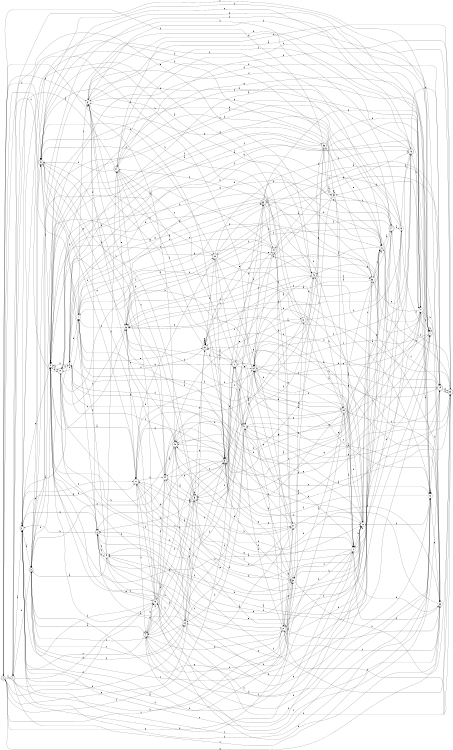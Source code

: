 digraph n40_3 {
__start0 [label="" shape="none"];

rankdir=LR;
size="8,5";

s0 [style="rounded,filled", color="black", fillcolor="white" shape="doublecircle", label="0"];
s1 [style="rounded,filled", color="black", fillcolor="white" shape="doublecircle", label="1"];
s2 [style="rounded,filled", color="black", fillcolor="white" shape="doublecircle", label="2"];
s3 [style="rounded,filled", color="black", fillcolor="white" shape="doublecircle", label="3"];
s4 [style="rounded,filled", color="black", fillcolor="white" shape="doublecircle", label="4"];
s5 [style="rounded,filled", color="black", fillcolor="white" shape="doublecircle", label="5"];
s6 [style="rounded,filled", color="black", fillcolor="white" shape="doublecircle", label="6"];
s7 [style="rounded,filled", color="black", fillcolor="white" shape="doublecircle", label="7"];
s8 [style="filled", color="black", fillcolor="white" shape="circle", label="8"];
s9 [style="rounded,filled", color="black", fillcolor="white" shape="doublecircle", label="9"];
s10 [style="rounded,filled", color="black", fillcolor="white" shape="doublecircle", label="10"];
s11 [style="rounded,filled", color="black", fillcolor="white" shape="doublecircle", label="11"];
s12 [style="filled", color="black", fillcolor="white" shape="circle", label="12"];
s13 [style="filled", color="black", fillcolor="white" shape="circle", label="13"];
s14 [style="rounded,filled", color="black", fillcolor="white" shape="doublecircle", label="14"];
s15 [style="filled", color="black", fillcolor="white" shape="circle", label="15"];
s16 [style="rounded,filled", color="black", fillcolor="white" shape="doublecircle", label="16"];
s17 [style="filled", color="black", fillcolor="white" shape="circle", label="17"];
s18 [style="filled", color="black", fillcolor="white" shape="circle", label="18"];
s19 [style="rounded,filled", color="black", fillcolor="white" shape="doublecircle", label="19"];
s20 [style="rounded,filled", color="black", fillcolor="white" shape="doublecircle", label="20"];
s21 [style="filled", color="black", fillcolor="white" shape="circle", label="21"];
s22 [style="rounded,filled", color="black", fillcolor="white" shape="doublecircle", label="22"];
s23 [style="rounded,filled", color="black", fillcolor="white" shape="doublecircle", label="23"];
s24 [style="rounded,filled", color="black", fillcolor="white" shape="doublecircle", label="24"];
s25 [style="rounded,filled", color="black", fillcolor="white" shape="doublecircle", label="25"];
s26 [style="filled", color="black", fillcolor="white" shape="circle", label="26"];
s27 [style="rounded,filled", color="black", fillcolor="white" shape="doublecircle", label="27"];
s28 [style="filled", color="black", fillcolor="white" shape="circle", label="28"];
s29 [style="rounded,filled", color="black", fillcolor="white" shape="doublecircle", label="29"];
s30 [style="filled", color="black", fillcolor="white" shape="circle", label="30"];
s31 [style="rounded,filled", color="black", fillcolor="white" shape="doublecircle", label="31"];
s32 [style="filled", color="black", fillcolor="white" shape="circle", label="32"];
s33 [style="filled", color="black", fillcolor="white" shape="circle", label="33"];
s34 [style="filled", color="black", fillcolor="white" shape="circle", label="34"];
s35 [style="rounded,filled", color="black", fillcolor="white" shape="doublecircle", label="35"];
s36 [style="filled", color="black", fillcolor="white" shape="circle", label="36"];
s37 [style="filled", color="black", fillcolor="white" shape="circle", label="37"];
s38 [style="rounded,filled", color="black", fillcolor="white" shape="doublecircle", label="38"];
s39 [style="filled", color="black", fillcolor="white" shape="circle", label="39"];
s40 [style="rounded,filled", color="black", fillcolor="white" shape="doublecircle", label="40"];
s41 [style="filled", color="black", fillcolor="white" shape="circle", label="41"];
s42 [style="rounded,filled", color="black", fillcolor="white" shape="doublecircle", label="42"];
s43 [style="rounded,filled", color="black", fillcolor="white" shape="doublecircle", label="43"];
s44 [style="filled", color="black", fillcolor="white" shape="circle", label="44"];
s45 [style="rounded,filled", color="black", fillcolor="white" shape="doublecircle", label="45"];
s46 [style="rounded,filled", color="black", fillcolor="white" shape="doublecircle", label="46"];
s47 [style="filled", color="black", fillcolor="white" shape="circle", label="47"];
s48 [style="rounded,filled", color="black", fillcolor="white" shape="doublecircle", label="48"];
s49 [style="filled", color="black", fillcolor="white" shape="circle", label="49"];
s0 -> s1 [label="a"];
s0 -> s28 [label="b"];
s0 -> s10 [label="c"];
s0 -> s45 [label="d"];
s0 -> s23 [label="e"];
s0 -> s22 [label="f"];
s0 -> s33 [label="g"];
s0 -> s37 [label="h"];
s1 -> s2 [label="a"];
s1 -> s27 [label="b"];
s1 -> s18 [label="c"];
s1 -> s48 [label="d"];
s1 -> s46 [label="e"];
s1 -> s7 [label="f"];
s1 -> s48 [label="g"];
s1 -> s32 [label="h"];
s2 -> s3 [label="a"];
s2 -> s2 [label="b"];
s2 -> s13 [label="c"];
s2 -> s30 [label="d"];
s2 -> s9 [label="e"];
s2 -> s11 [label="f"];
s2 -> s6 [label="g"];
s2 -> s11 [label="h"];
s3 -> s4 [label="a"];
s3 -> s1 [label="b"];
s3 -> s28 [label="c"];
s3 -> s28 [label="d"];
s3 -> s45 [label="e"];
s3 -> s32 [label="f"];
s3 -> s7 [label="g"];
s3 -> s9 [label="h"];
s4 -> s5 [label="a"];
s4 -> s48 [label="b"];
s4 -> s2 [label="c"];
s4 -> s32 [label="d"];
s4 -> s48 [label="e"];
s4 -> s18 [label="f"];
s4 -> s21 [label="g"];
s4 -> s43 [label="h"];
s5 -> s5 [label="a"];
s5 -> s6 [label="b"];
s5 -> s12 [label="c"];
s5 -> s6 [label="d"];
s5 -> s17 [label="e"];
s5 -> s45 [label="f"];
s5 -> s40 [label="g"];
s5 -> s22 [label="h"];
s6 -> s7 [label="a"];
s6 -> s2 [label="b"];
s6 -> s49 [label="c"];
s6 -> s30 [label="d"];
s6 -> s48 [label="e"];
s6 -> s45 [label="f"];
s6 -> s9 [label="g"];
s6 -> s7 [label="h"];
s7 -> s8 [label="a"];
s7 -> s7 [label="b"];
s7 -> s34 [label="c"];
s7 -> s3 [label="d"];
s7 -> s41 [label="e"];
s7 -> s45 [label="f"];
s7 -> s10 [label="g"];
s7 -> s44 [label="h"];
s8 -> s2 [label="a"];
s8 -> s9 [label="b"];
s8 -> s5 [label="c"];
s8 -> s41 [label="d"];
s8 -> s47 [label="e"];
s8 -> s17 [label="f"];
s8 -> s17 [label="g"];
s8 -> s19 [label="h"];
s9 -> s10 [label="a"];
s9 -> s33 [label="b"];
s9 -> s26 [label="c"];
s9 -> s30 [label="d"];
s9 -> s9 [label="e"];
s9 -> s17 [label="f"];
s9 -> s35 [label="g"];
s9 -> s46 [label="h"];
s10 -> s11 [label="a"];
s10 -> s9 [label="b"];
s10 -> s26 [label="c"];
s10 -> s20 [label="d"];
s10 -> s13 [label="e"];
s10 -> s27 [label="f"];
s10 -> s8 [label="g"];
s10 -> s13 [label="h"];
s11 -> s12 [label="a"];
s11 -> s44 [label="b"];
s11 -> s4 [label="c"];
s11 -> s12 [label="d"];
s11 -> s20 [label="e"];
s11 -> s46 [label="f"];
s11 -> s40 [label="g"];
s11 -> s12 [label="h"];
s12 -> s13 [label="a"];
s12 -> s21 [label="b"];
s12 -> s36 [label="c"];
s12 -> s49 [label="d"];
s12 -> s41 [label="e"];
s12 -> s34 [label="f"];
s12 -> s3 [label="g"];
s12 -> s8 [label="h"];
s13 -> s14 [label="a"];
s13 -> s23 [label="b"];
s13 -> s19 [label="c"];
s13 -> s26 [label="d"];
s13 -> s38 [label="e"];
s13 -> s34 [label="f"];
s13 -> s47 [label="g"];
s13 -> s35 [label="h"];
s14 -> s15 [label="a"];
s14 -> s36 [label="b"];
s14 -> s3 [label="c"];
s14 -> s37 [label="d"];
s14 -> s49 [label="e"];
s14 -> s42 [label="f"];
s14 -> s9 [label="g"];
s14 -> s21 [label="h"];
s15 -> s16 [label="a"];
s15 -> s45 [label="b"];
s15 -> s40 [label="c"];
s15 -> s7 [label="d"];
s15 -> s49 [label="e"];
s15 -> s8 [label="f"];
s15 -> s35 [label="g"];
s15 -> s9 [label="h"];
s16 -> s10 [label="a"];
s16 -> s17 [label="b"];
s16 -> s34 [label="c"];
s16 -> s37 [label="d"];
s16 -> s36 [label="e"];
s16 -> s37 [label="f"];
s16 -> s19 [label="g"];
s16 -> s9 [label="h"];
s17 -> s18 [label="a"];
s17 -> s19 [label="b"];
s17 -> s7 [label="c"];
s17 -> s39 [label="d"];
s17 -> s11 [label="e"];
s17 -> s26 [label="f"];
s17 -> s46 [label="g"];
s17 -> s34 [label="h"];
s18 -> s18 [label="a"];
s18 -> s2 [label="b"];
s18 -> s2 [label="c"];
s18 -> s19 [label="d"];
s18 -> s33 [label="e"];
s18 -> s40 [label="f"];
s18 -> s26 [label="g"];
s18 -> s12 [label="h"];
s19 -> s20 [label="a"];
s19 -> s40 [label="b"];
s19 -> s4 [label="c"];
s19 -> s9 [label="d"];
s19 -> s25 [label="e"];
s19 -> s23 [label="f"];
s19 -> s34 [label="g"];
s19 -> s25 [label="h"];
s20 -> s13 [label="a"];
s20 -> s21 [label="b"];
s20 -> s29 [label="c"];
s20 -> s19 [label="d"];
s20 -> s30 [label="e"];
s20 -> s5 [label="f"];
s20 -> s37 [label="g"];
s20 -> s39 [label="h"];
s21 -> s2 [label="a"];
s21 -> s9 [label="b"];
s21 -> s0 [label="c"];
s21 -> s22 [label="d"];
s21 -> s30 [label="e"];
s21 -> s25 [label="f"];
s21 -> s27 [label="g"];
s21 -> s9 [label="h"];
s22 -> s23 [label="a"];
s22 -> s23 [label="b"];
s22 -> s24 [label="c"];
s22 -> s41 [label="d"];
s22 -> s34 [label="e"];
s22 -> s12 [label="f"];
s22 -> s35 [label="g"];
s22 -> s4 [label="h"];
s23 -> s23 [label="a"];
s23 -> s20 [label="b"];
s23 -> s23 [label="c"];
s23 -> s24 [label="d"];
s23 -> s32 [label="e"];
s23 -> s47 [label="f"];
s23 -> s23 [label="g"];
s23 -> s25 [label="h"];
s24 -> s1 [label="a"];
s24 -> s25 [label="b"];
s24 -> s18 [label="c"];
s24 -> s45 [label="d"];
s24 -> s26 [label="e"];
s24 -> s5 [label="f"];
s24 -> s5 [label="g"];
s24 -> s13 [label="h"];
s25 -> s26 [label="a"];
s25 -> s14 [label="b"];
s25 -> s44 [label="c"];
s25 -> s24 [label="d"];
s25 -> s41 [label="e"];
s25 -> s48 [label="f"];
s25 -> s13 [label="g"];
s25 -> s6 [label="h"];
s26 -> s17 [label="a"];
s26 -> s27 [label="b"];
s26 -> s36 [label="c"];
s26 -> s41 [label="d"];
s26 -> s46 [label="e"];
s26 -> s47 [label="f"];
s26 -> s11 [label="g"];
s26 -> s44 [label="h"];
s27 -> s28 [label="a"];
s27 -> s45 [label="b"];
s27 -> s33 [label="c"];
s27 -> s47 [label="d"];
s27 -> s22 [label="e"];
s27 -> s42 [label="f"];
s27 -> s9 [label="g"];
s27 -> s43 [label="h"];
s28 -> s6 [label="a"];
s28 -> s29 [label="b"];
s28 -> s3 [label="c"];
s28 -> s35 [label="d"];
s28 -> s15 [label="e"];
s28 -> s5 [label="f"];
s28 -> s43 [label="g"];
s28 -> s10 [label="h"];
s29 -> s30 [label="a"];
s29 -> s32 [label="b"];
s29 -> s19 [label="c"];
s29 -> s8 [label="d"];
s29 -> s22 [label="e"];
s29 -> s43 [label="f"];
s29 -> s41 [label="g"];
s29 -> s12 [label="h"];
s30 -> s31 [label="a"];
s30 -> s25 [label="b"];
s30 -> s3 [label="c"];
s30 -> s41 [label="d"];
s30 -> s5 [label="e"];
s30 -> s5 [label="f"];
s30 -> s0 [label="g"];
s30 -> s12 [label="h"];
s31 -> s32 [label="a"];
s31 -> s46 [label="b"];
s31 -> s34 [label="c"];
s31 -> s2 [label="d"];
s31 -> s40 [label="e"];
s31 -> s15 [label="f"];
s31 -> s10 [label="g"];
s31 -> s5 [label="h"];
s32 -> s32 [label="a"];
s32 -> s21 [label="b"];
s32 -> s30 [label="c"];
s32 -> s17 [label="d"];
s32 -> s33 [label="e"];
s32 -> s33 [label="f"];
s32 -> s11 [label="g"];
s32 -> s12 [label="h"];
s33 -> s34 [label="a"];
s33 -> s44 [label="b"];
s33 -> s21 [label="c"];
s33 -> s23 [label="d"];
s33 -> s26 [label="e"];
s33 -> s11 [label="f"];
s33 -> s46 [label="g"];
s33 -> s48 [label="h"];
s34 -> s19 [label="a"];
s34 -> s35 [label="b"];
s34 -> s18 [label="c"];
s34 -> s1 [label="d"];
s34 -> s7 [label="e"];
s34 -> s43 [label="f"];
s34 -> s29 [label="g"];
s34 -> s47 [label="h"];
s35 -> s33 [label="a"];
s35 -> s24 [label="b"];
s35 -> s16 [label="c"];
s35 -> s12 [label="d"];
s35 -> s36 [label="e"];
s35 -> s42 [label="f"];
s35 -> s18 [label="g"];
s35 -> s3 [label="h"];
s36 -> s22 [label="a"];
s36 -> s32 [label="b"];
s36 -> s13 [label="c"];
s36 -> s37 [label="d"];
s36 -> s8 [label="e"];
s36 -> s4 [label="f"];
s36 -> s5 [label="g"];
s36 -> s26 [label="h"];
s37 -> s25 [label="a"];
s37 -> s17 [label="b"];
s37 -> s20 [label="c"];
s37 -> s33 [label="d"];
s37 -> s38 [label="e"];
s37 -> s18 [label="f"];
s37 -> s13 [label="g"];
s37 -> s6 [label="h"];
s38 -> s9 [label="a"];
s38 -> s39 [label="b"];
s38 -> s24 [label="c"];
s38 -> s0 [label="d"];
s38 -> s17 [label="e"];
s38 -> s9 [label="f"];
s38 -> s40 [label="g"];
s38 -> s41 [label="h"];
s39 -> s32 [label="a"];
s39 -> s2 [label="b"];
s39 -> s14 [label="c"];
s39 -> s29 [label="d"];
s39 -> s23 [label="e"];
s39 -> s40 [label="f"];
s39 -> s39 [label="g"];
s39 -> s2 [label="h"];
s40 -> s14 [label="a"];
s40 -> s4 [label="b"];
s40 -> s37 [label="c"];
s40 -> s28 [label="d"];
s40 -> s27 [label="e"];
s40 -> s0 [label="f"];
s40 -> s12 [label="g"];
s40 -> s9 [label="h"];
s41 -> s18 [label="a"];
s41 -> s34 [label="b"];
s41 -> s32 [label="c"];
s41 -> s26 [label="d"];
s41 -> s16 [label="e"];
s41 -> s28 [label="f"];
s41 -> s11 [label="g"];
s41 -> s28 [label="h"];
s42 -> s3 [label="a"];
s42 -> s4 [label="b"];
s42 -> s9 [label="c"];
s42 -> s21 [label="d"];
s42 -> s23 [label="e"];
s42 -> s43 [label="f"];
s42 -> s16 [label="g"];
s42 -> s45 [label="h"];
s43 -> s44 [label="a"];
s43 -> s48 [label="b"];
s43 -> s37 [label="c"];
s43 -> s30 [label="d"];
s43 -> s43 [label="e"];
s43 -> s42 [label="f"];
s43 -> s40 [label="g"];
s43 -> s23 [label="h"];
s44 -> s40 [label="a"];
s44 -> s34 [label="b"];
s44 -> s7 [label="c"];
s44 -> s45 [label="d"];
s44 -> s3 [label="e"];
s44 -> s30 [label="f"];
s44 -> s4 [label="g"];
s44 -> s32 [label="h"];
s45 -> s46 [label="a"];
s45 -> s44 [label="b"];
s45 -> s9 [label="c"];
s45 -> s20 [label="d"];
s45 -> s16 [label="e"];
s45 -> s11 [label="f"];
s45 -> s26 [label="g"];
s45 -> s43 [label="h"];
s46 -> s34 [label="a"];
s46 -> s4 [label="b"];
s46 -> s8 [label="c"];
s46 -> s26 [label="d"];
s46 -> s38 [label="e"];
s46 -> s36 [label="f"];
s46 -> s47 [label="g"];
s46 -> s29 [label="h"];
s47 -> s0 [label="a"];
s47 -> s10 [label="b"];
s47 -> s35 [label="c"];
s47 -> s31 [label="d"];
s47 -> s23 [label="e"];
s47 -> s37 [label="f"];
s47 -> s22 [label="g"];
s47 -> s14 [label="h"];
s48 -> s5 [label="a"];
s48 -> s44 [label="b"];
s48 -> s49 [label="c"];
s48 -> s11 [label="d"];
s48 -> s45 [label="e"];
s48 -> s2 [label="f"];
s48 -> s24 [label="g"];
s48 -> s18 [label="h"];
s49 -> s3 [label="a"];
s49 -> s24 [label="b"];
s49 -> s21 [label="c"];
s49 -> s6 [label="d"];
s49 -> s16 [label="e"];
s49 -> s6 [label="f"];
s49 -> s18 [label="g"];
s49 -> s47 [label="h"];

}